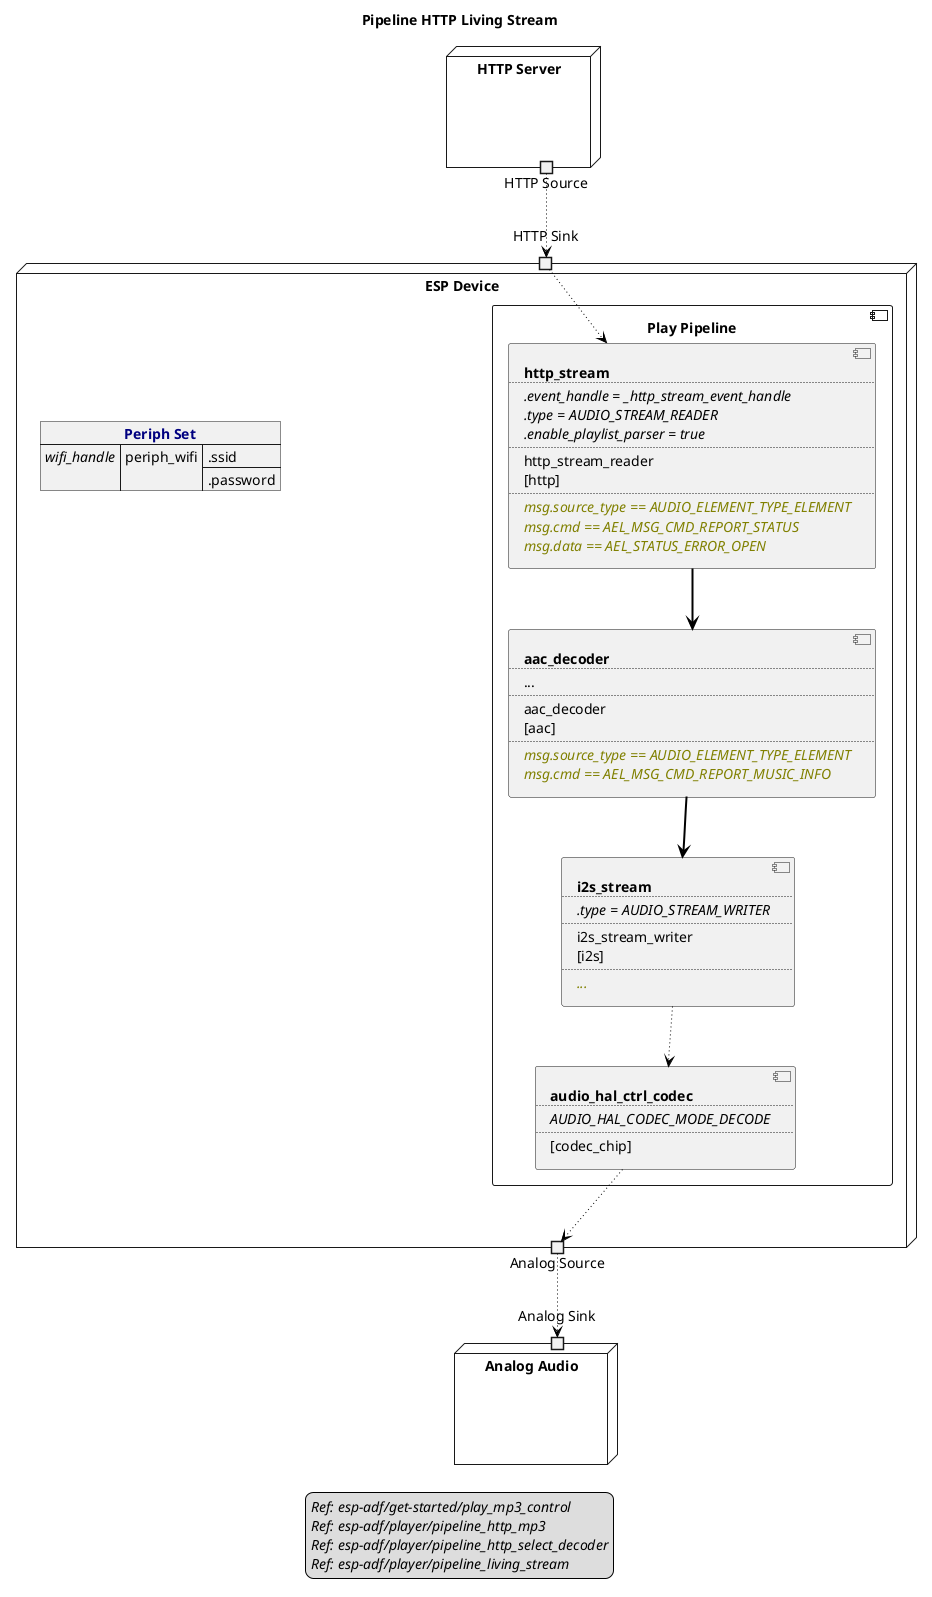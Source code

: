 ﻿@startuml pipeline_living_stream
title Pipeline HTTP Living Stream
allowmixing

legend
//Ref: esp-adf/get-started/play_mp3_control//
//Ref: esp-adf/player/pipeline_http_mp3//
//Ref: esp-adf/player/pipeline_http_select_decoder//
//Ref: esp-adf/player/pipeline_living_stream//
end legend

node "HTTP Server" as HTTPServer  {
    portout "HTTP Source" as HTTPSource
} 

node "ESP Device" as ESPDevice  {

    json "<b><color navy>Periph Set" as periph_set {
        "<i>wifi_handle" : {
            "periph_wifi" : [".ssid", ".password"]
        }
    }
    
    portin "HTTP Sink" as HTTPSink

    component "Play Pipeline" as PlayPipeline {

        component HTTPStream [
            <b>http_stream
            ....
            <i>.event_handle = _http_stream_event_handle
            <i>.type = AUDIO_STREAM_READER
            <i>.enable_playlist_parser = true
            ....
            http_stream_reader
            [http]
            ....
            <i><color olive>msg.source_type == AUDIO_ELEMENT_TYPE_ELEMENT
            <i><color olive>msg.cmd == AEL_MSG_CMD_REPORT_STATUS
            <i><color olive>msg.data == AEL_STATUS_ERROR_OPEN
        ]

        component AACDecoder [
            <b>aac_decoder
            ....
            ...
            ....
            aac_decoder
            [aac]
            ....
            <i><color olive>msg.source_type == AUDIO_ELEMENT_TYPE_ELEMENT
            <i><color olive>msg.cmd == AEL_MSG_CMD_REPORT_MUSIC_INFO
        ]

        component I2SStream [
            <b>i2s_stream
            ....
            <i>.type = AUDIO_STREAM_WRITER
            ....
            i2s_stream_writer
            [i2s]
            ....
            <i><color olive>...
        ]

        component HALCodec [
            <b>audio_hal_ctrl_codec
            ....
            <i>AUDIO_HAL_CODEC_MODE_DECODE
            ....
            [codec_chip]
        ]
    }

    portout "Analog Source" as AnalogSource
} 

node "Analog Audio" as AnalogAudio  {
    portin "Analog Sink" as AnalogSink
}

HTTPSource --> HTTPSink         #line:black;line.dotted;text:black

HTTPSink   --> HTTPStream       #line:black;line.dotted;text:black
HTTPStream --> AACDecoder       #line:black;line.bold;text:black
AACDecoder --> I2SStream        #line:black;line.bold;text:black
I2SStream  --> HALCodec         #line:black;line.dotted;text:black
HALCodec   --> AnalogSource     #line:black;line.dotted;text:black

AnalogSource --> AnalogSink     #line:black;line.dotted;text:black

@enduml